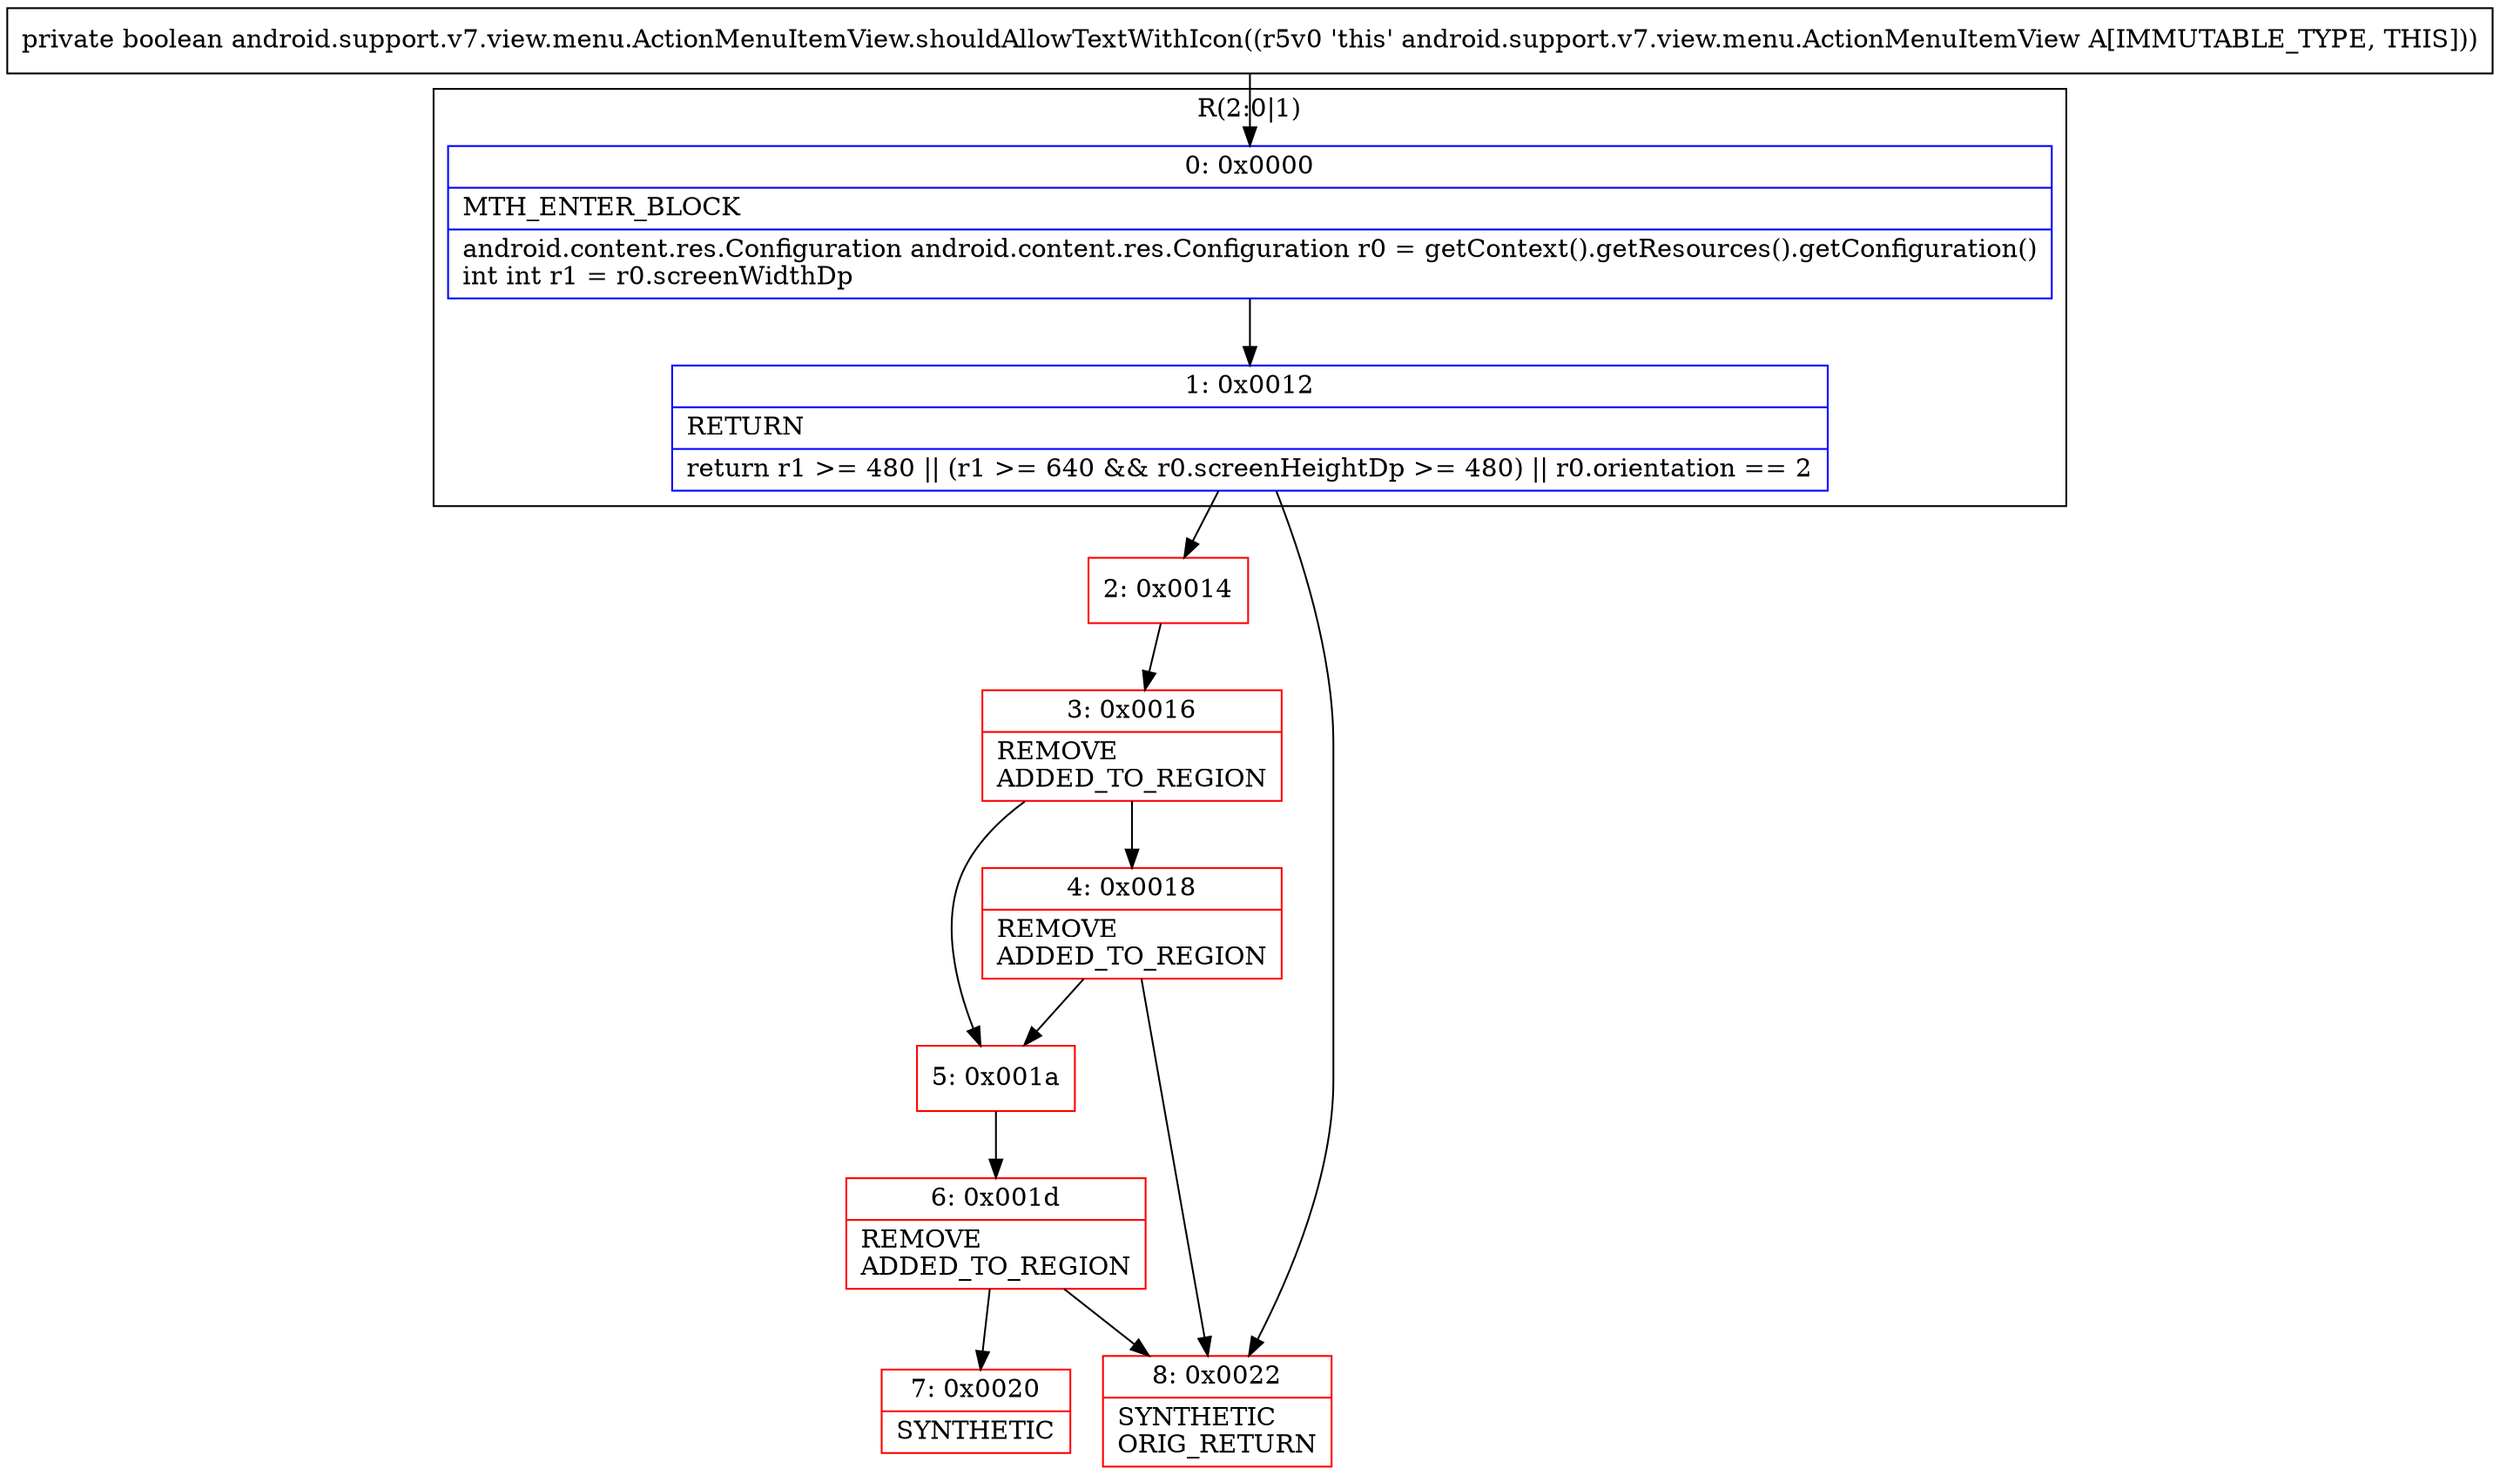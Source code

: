 digraph "CFG forandroid.support.v7.view.menu.ActionMenuItemView.shouldAllowTextWithIcon()Z" {
subgraph cluster_Region_1948506592 {
label = "R(2:0|1)";
node [shape=record,color=blue];
Node_0 [shape=record,label="{0\:\ 0x0000|MTH_ENTER_BLOCK\l|android.content.res.Configuration android.content.res.Configuration r0 = getContext().getResources().getConfiguration()\lint int r1 = r0.screenWidthDp\l}"];
Node_1 [shape=record,label="{1\:\ 0x0012|RETURN\l|return r1 \>= 480 \|\| (r1 \>= 640 && r0.screenHeightDp \>= 480) \|\| r0.orientation == 2\l}"];
}
Node_2 [shape=record,color=red,label="{2\:\ 0x0014}"];
Node_3 [shape=record,color=red,label="{3\:\ 0x0016|REMOVE\lADDED_TO_REGION\l}"];
Node_4 [shape=record,color=red,label="{4\:\ 0x0018|REMOVE\lADDED_TO_REGION\l}"];
Node_5 [shape=record,color=red,label="{5\:\ 0x001a}"];
Node_6 [shape=record,color=red,label="{6\:\ 0x001d|REMOVE\lADDED_TO_REGION\l}"];
Node_7 [shape=record,color=red,label="{7\:\ 0x0020|SYNTHETIC\l}"];
Node_8 [shape=record,color=red,label="{8\:\ 0x0022|SYNTHETIC\lORIG_RETURN\l}"];
MethodNode[shape=record,label="{private boolean android.support.v7.view.menu.ActionMenuItemView.shouldAllowTextWithIcon((r5v0 'this' android.support.v7.view.menu.ActionMenuItemView A[IMMUTABLE_TYPE, THIS])) }"];
MethodNode -> Node_0;
Node_0 -> Node_1;
Node_1 -> Node_2;
Node_1 -> Node_8;
Node_2 -> Node_3;
Node_3 -> Node_4;
Node_3 -> Node_5;
Node_4 -> Node_5;
Node_4 -> Node_8;
Node_5 -> Node_6;
Node_6 -> Node_7;
Node_6 -> Node_8;
}

